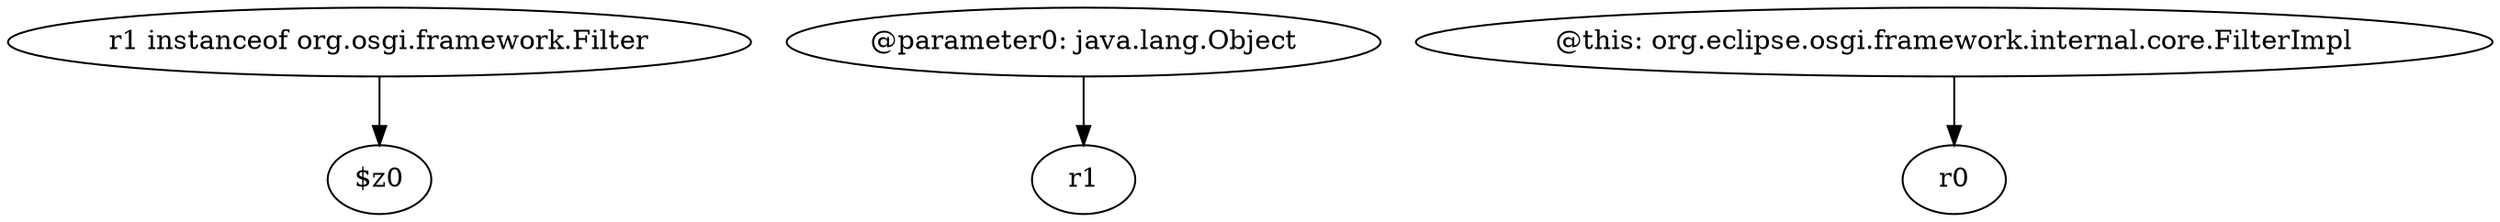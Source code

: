 digraph g {
0[label="r1 instanceof org.osgi.framework.Filter"]
1[label="$z0"]
0->1[label=""]
2[label="@parameter0: java.lang.Object"]
3[label="r1"]
2->3[label=""]
4[label="@this: org.eclipse.osgi.framework.internal.core.FilterImpl"]
5[label="r0"]
4->5[label=""]
}